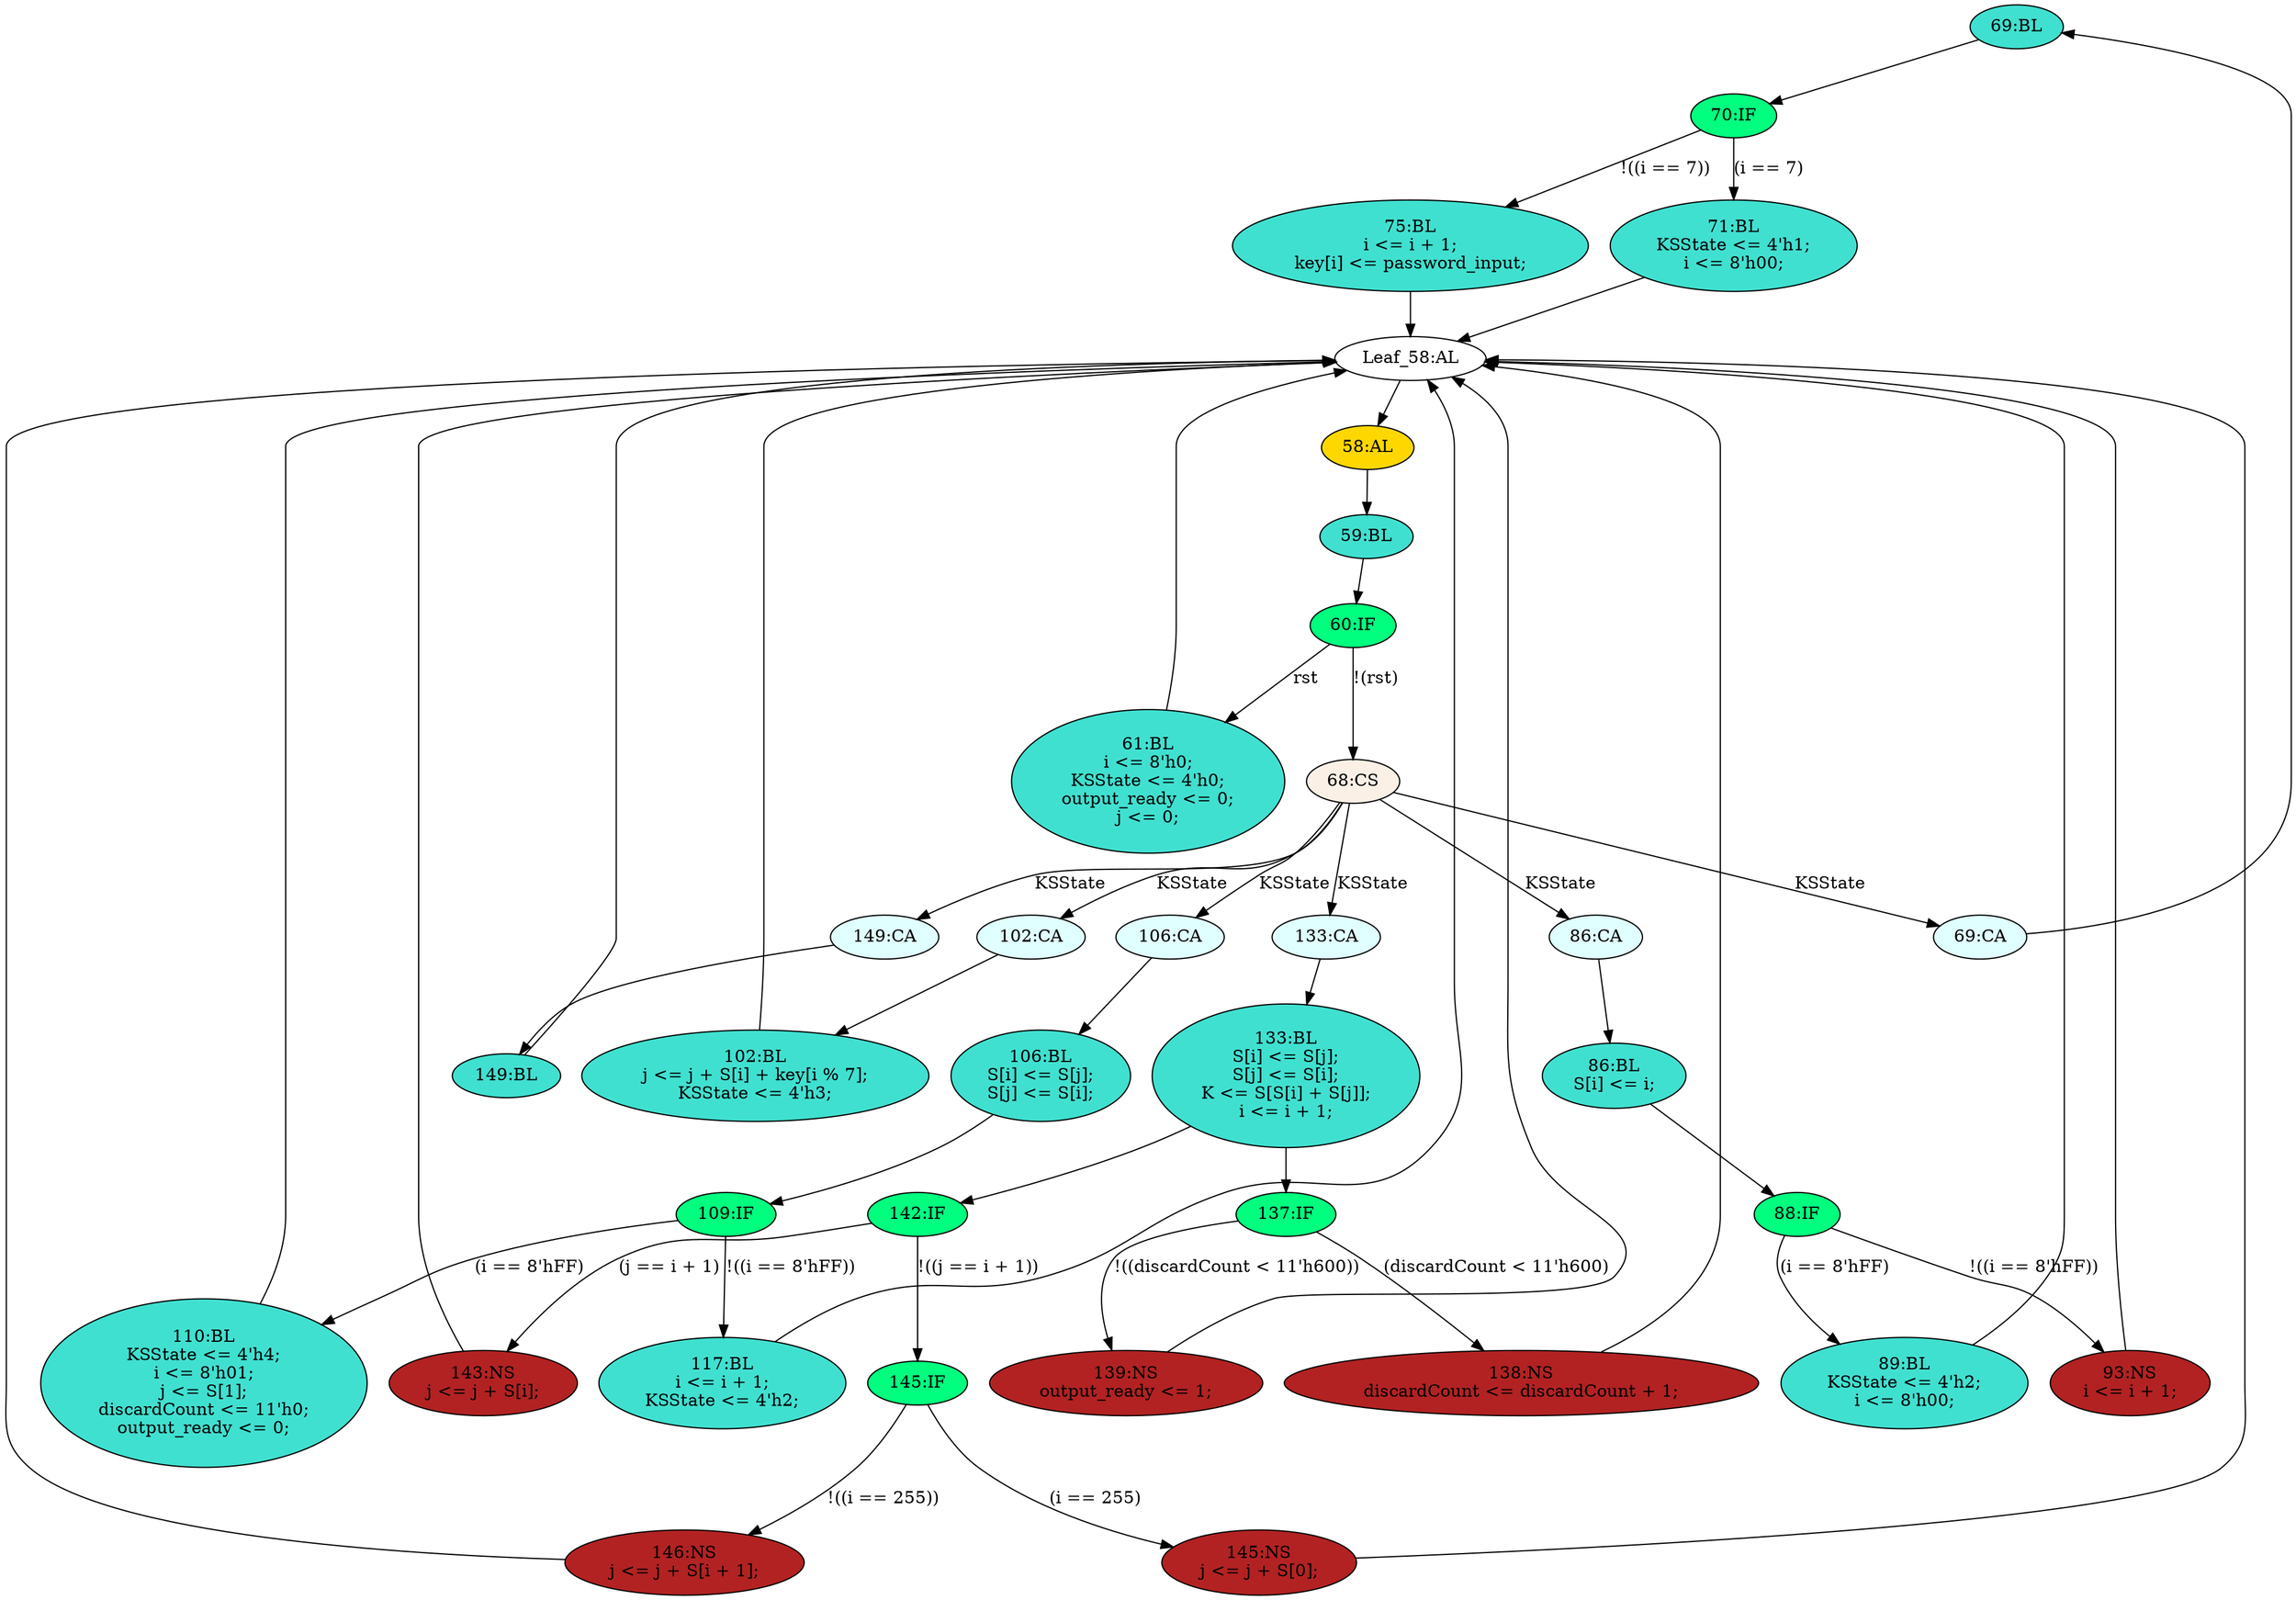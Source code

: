 strict digraph "compose( ,  )" {
	node [label="\N"];
	"69:BL"	 [ast="<pyverilog.vparser.ast.Block object at 0x7f4ba3ca7390>",
		fillcolor=turquoise,
		label="69:BL",
		statements="[]",
		style=filled,
		typ=Block];
	"70:IF"	 [ast="<pyverilog.vparser.ast.IfStatement object at 0x7f4ba39fc150>",
		fillcolor=springgreen,
		label="70:IF",
		statements="[]",
		style=filled,
		typ=IfStatement];
	"69:BL" -> "70:IF"	 [cond="[]",
		lineno=None];
	"102:CA"	 [ast="<pyverilog.vparser.ast.Case object at 0x7f4ba39fce10>",
		fillcolor=lightcyan,
		label="102:CA",
		statements="[]",
		style=filled,
		typ=Case];
	"102:BL"	 [ast="<pyverilog.vparser.ast.Block object at 0x7f4ba3dd7410>",
		fillcolor=turquoise,
		label="102:BL
j <= j + S[i] + key[i % 7];
KSState <= 4'h3;",
		statements="[<pyverilog.vparser.ast.NonblockingSubstitution object at 0x7f4ba3dd7450>, <pyverilog.vparser.ast.NonblockingSubstitution object \
at 0x7f4ba3dd7510>]",
		style=filled,
		typ=Block];
	"102:CA" -> "102:BL"	 [cond="[]",
		lineno=None];
	"89:BL"	 [ast="<pyverilog.vparser.ast.Block object at 0x7f4ba39fcc90>",
		fillcolor=turquoise,
		label="89:BL
KSState <= 4'h2;
i <= 8'h00;",
		statements="[<pyverilog.vparser.ast.NonblockingSubstitution object at 0x7f4ba39fcc50>, <pyverilog.vparser.ast.NonblockingSubstitution object \
at 0x7f4ba39fcdd0>]",
		style=filled,
		typ=Block];
	"Leaf_58:AL"	 [def_var="['i', 'K', 'j', 'KSState', 'S', 'key', 'discardCount', 'output_ready']",
		label="Leaf_58:AL"];
	"89:BL" -> "Leaf_58:AL"	 [cond="[]",
		lineno=None];
	"88:IF"	 [ast="<pyverilog.vparser.ast.IfStatement object at 0x7f4ba39fcd90>",
		fillcolor=springgreen,
		label="88:IF",
		statements="[]",
		style=filled,
		typ=IfStatement];
	"88:IF" -> "89:BL"	 [cond="['i']",
		label="(i == 8'hFF)",
		lineno=88];
	"93:NS"	 [ast="<pyverilog.vparser.ast.NonblockingSubstitution object at 0x7f4ba39fcfd0>",
		fillcolor=firebrick,
		label="93:NS
i <= i + 1;",
		statements="[<pyverilog.vparser.ast.NonblockingSubstitution object at 0x7f4ba39fcfd0>]",
		style=filled,
		typ=NonblockingSubstitution];
	"88:IF" -> "93:NS"	 [cond="['i']",
		label="!((i == 8'hFF))",
		lineno=88];
	"117:BL"	 [ast="<pyverilog.vparser.ast.Block object at 0x7f4ba3dd9590>",
		fillcolor=turquoise,
		label="117:BL
i <= i + 1;
KSState <= 4'h2;",
		statements="[<pyverilog.vparser.ast.NonblockingSubstitution object at 0x7f4ba3dd95d0>, <pyverilog.vparser.ast.NonblockingSubstitution object \
at 0x7f4ba3dd9710>]",
		style=filled,
		typ=Block];
	"117:BL" -> "Leaf_58:AL"	 [cond="[]",
		lineno=None];
	"149:CA"	 [ast="<pyverilog.vparser.ast.Case object at 0x7f4ba3ddda90>",
		fillcolor=lightcyan,
		label="149:CA",
		statements="[]",
		style=filled,
		typ=Case];
	"149:BL"	 [ast="<pyverilog.vparser.ast.Block object at 0x7f4ba3dd79d0>",
		fillcolor=turquoise,
		label="149:BL",
		statements="[]",
		style=filled,
		typ=Block];
	"149:CA" -> "149:BL"	 [cond="[]",
		lineno=None];
	"69:CA"	 [ast="<pyverilog.vparser.ast.Case object at 0x7f4ba3ca7290>",
		fillcolor=lightcyan,
		label="69:CA",
		statements="[]",
		style=filled,
		typ=Case];
	"69:CA" -> "69:BL"	 [cond="[]",
		lineno=None];
	"133:CA"	 [ast="<pyverilog.vparser.ast.Case object at 0x7f4ba3dd9750>",
		fillcolor=lightcyan,
		label="133:CA",
		statements="[]",
		style=filled,
		typ=Case];
	"133:BL"	 [ast="<pyverilog.vparser.ast.Block object at 0x7f4ba3ddd650>",
		fillcolor=turquoise,
		label="133:BL
S[i] <= S[j];
S[j] <= S[i];
K <= S[S[i] + S[j]];
i <= i + 1;",
		statements="[<pyverilog.vparser.ast.NonblockingSubstitution object at 0x7f4ba3dd9950>, <pyverilog.vparser.ast.NonblockingSubstitution object \
at 0x7f4ba3dd9bd0>, <pyverilog.vparser.ast.NonblockingSubstitution object at 0x7f4ba3dd9e90>, <pyverilog.vparser.ast.NonblockingSubstitution \
object at 0x7f4ba3ddd610>]",
		style=filled,
		typ=Block];
	"133:CA" -> "133:BL"	 [cond="[]",
		lineno=None];
	"75:BL"	 [ast="<pyverilog.vparser.ast.Block object at 0x7f4ba39fc690>",
		fillcolor=turquoise,
		label="75:BL
i <= i + 1;
key[i] <= password_input;",
		statements="[<pyverilog.vparser.ast.NonblockingSubstitution object at 0x7f4ba39fc310>, <pyverilog.vparser.ast.NonblockingSubstitution object \
at 0x7f4ba39fc510>]",
		style=filled,
		typ=Block];
	"75:BL" -> "Leaf_58:AL"	 [cond="[]",
		lineno=None];
	"86:CA"	 [ast="<pyverilog.vparser.ast.Case object at 0x7f4ba39fc810>",
		fillcolor=lightcyan,
		label="86:CA",
		statements="[]",
		style=filled,
		typ=Case];
	"86:BL"	 [ast="<pyverilog.vparser.ast.Block object at 0x7f4ba39fc990>",
		fillcolor=turquoise,
		label="86:BL
S[i] <= i;",
		statements="[<pyverilog.vparser.ast.NonblockingSubstitution object at 0x7f4ba39fc910>]",
		style=filled,
		typ=Block];
	"86:CA" -> "86:BL"	 [cond="[]",
		lineno=None];
	"106:BL"	 [ast="<pyverilog.vparser.ast.Block object at 0x7f4ba3dd7ad0>",
		fillcolor=turquoise,
		label="106:BL
S[i] <= S[j];
S[j] <= S[i];",
		statements="[<pyverilog.vparser.ast.NonblockingSubstitution object at 0x7f4ba3dd7810>, <pyverilog.vparser.ast.NonblockingSubstitution object \
at 0x7f4ba3dd7a50>]",
		style=filled,
		typ=Block];
	"109:IF"	 [ast="<pyverilog.vparser.ast.IfStatement object at 0x7f4ba3dd9450>",
		fillcolor=springgreen,
		label="109:IF",
		statements="[]",
		style=filled,
		typ=IfStatement];
	"106:BL" -> "109:IF"	 [cond="[]",
		lineno=None];
	"110:BL"	 [ast="<pyverilog.vparser.ast.Block object at 0x7f4ba3dd91d0>",
		fillcolor=turquoise,
		label="110:BL
KSState <= 4'h4;
i <= 8'h01;
j <= S[1];
discardCount <= 11'h0;
output_ready <= 0;",
		statements="[<pyverilog.vparser.ast.NonblockingSubstitution object at 0x7f4ba3dd7d50>, <pyverilog.vparser.ast.NonblockingSubstitution object \
at 0x7f4ba3dd7e90>, <pyverilog.vparser.ast.NonblockingSubstitution object at 0x7f4ba3dd9090>, <pyverilog.vparser.ast.NonblockingSubstitution \
object at 0x7f4ba3dd9210>, <pyverilog.vparser.ast.NonblockingSubstitution object at 0x7f4ba3dd9390>]",
		style=filled,
		typ=Block];
	"110:BL" -> "Leaf_58:AL"	 [cond="[]",
		lineno=None];
	"145:NS"	 [ast="<pyverilog.vparser.ast.NonblockingSubstitution object at 0x7f4ba3ddde10>",
		fillcolor=firebrick,
		label="145:NS
j <= j + S[0];",
		statements="[<pyverilog.vparser.ast.NonblockingSubstitution object at 0x7f4ba3ddde10>]",
		style=filled,
		typ=NonblockingSubstitution];
	"145:NS" -> "Leaf_58:AL"	 [cond="[]",
		lineno=None];
	"143:NS"	 [ast="<pyverilog.vparser.ast.NonblockingSubstitution object at 0x7f4ba3ddda10>",
		fillcolor=firebrick,
		label="143:NS
j <= j + S[i];",
		statements="[<pyverilog.vparser.ast.NonblockingSubstitution object at 0x7f4ba3ddda10>]",
		style=filled,
		typ=NonblockingSubstitution];
	"143:NS" -> "Leaf_58:AL"	 [cond="[]",
		lineno=None];
	"149:BL" -> "Leaf_58:AL"	 [cond="[]",
		lineno=None];
	"102:BL" -> "Leaf_58:AL"	 [cond="[]",
		lineno=None];
	"60:IF"	 [ast="<pyverilog.vparser.ast.IfStatement object at 0x7f4ba3ca7f10>",
		fillcolor=springgreen,
		label="60:IF",
		statements="[]",
		style=filled,
		typ=IfStatement];
	"61:BL"	 [ast="<pyverilog.vparser.ast.Block object at 0x7f4ba3ca7410>",
		fillcolor=turquoise,
		label="61:BL
i <= 8'h0;
KSState <= 4'h0;
output_ready <= 0;
j <= 0;",
		statements="[<pyverilog.vparser.ast.NonblockingSubstitution object at 0x7f4ba3ca7a50>, <pyverilog.vparser.ast.NonblockingSubstitution object \
at 0x7f4ba3ca76d0>, <pyverilog.vparser.ast.NonblockingSubstitution object at 0x7f4ba3ca7d90>, <pyverilog.vparser.ast.NonblockingSubstitution \
object at 0x7f4ba3ca71d0>]",
		style=filled,
		typ=Block];
	"60:IF" -> "61:BL"	 [cond="['rst']",
		label=rst,
		lineno=60];
	"68:CS"	 [ast="<pyverilog.vparser.ast.CaseStatement object at 0x7f4ba3ddd7d0>",
		fillcolor=linen,
		label="68:CS",
		statements="[]",
		style=filled,
		typ=CaseStatement];
	"60:IF" -> "68:CS"	 [cond="['rst']",
		label="!(rst)",
		lineno=60];
	"109:IF" -> "117:BL"	 [cond="['i']",
		label="!((i == 8'hFF))",
		lineno=109];
	"109:IF" -> "110:BL"	 [cond="['i']",
		label="(i == 8'hFF)",
		lineno=109];
	"59:BL"	 [ast="<pyverilog.vparser.ast.Block object at 0x7f4ba3ca7890>",
		fillcolor=turquoise,
		label="59:BL",
		statements="[]",
		style=filled,
		typ=Block];
	"59:BL" -> "60:IF"	 [cond="[]",
		lineno=None];
	"58:AL"	 [ast="<pyverilog.vparser.ast.Always object at 0x7f4ba3ca7450>",
		clk_sens=True,
		fillcolor=gold,
		label="58:AL",
		sens="['clk', 'rst']",
		statements="[]",
		style=filled,
		typ=Always,
		use_var="['i', 'j', 'password_input', 'KSState', 'S', 'key', 'discardCount', 'rst']"];
	"Leaf_58:AL" -> "58:AL";
	"142:IF"	 [ast="<pyverilog.vparser.ast.IfStatement object at 0x7f4ba3ddd950>",
		fillcolor=springgreen,
		label="142:IF",
		statements="[]",
		style=filled,
		typ=IfStatement];
	"142:IF" -> "143:NS"	 [cond="['j', 'i']",
		label="(j == i + 1)",
		lineno=142];
	"145:IF"	 [ast="<pyverilog.vparser.ast.IfStatement object at 0x7f4ba3dddd50>",
		fillcolor=springgreen,
		label="145:IF",
		statements="[]",
		style=filled,
		typ=IfStatement];
	"142:IF" -> "145:IF"	 [cond="['j', 'i']",
		label="!((j == i + 1))",
		lineno=142];
	"58:AL" -> "59:BL"	 [cond="[]",
		lineno=None];
	"146:NS"	 [ast="<pyverilog.vparser.ast.NonblockingSubstitution object at 0x7f4ba3dddfd0>",
		fillcolor=firebrick,
		label="146:NS
j <= j + S[i + 1];",
		statements="[<pyverilog.vparser.ast.NonblockingSubstitution object at 0x7f4ba3dddfd0>]",
		style=filled,
		typ=NonblockingSubstitution];
	"146:NS" -> "Leaf_58:AL"	 [cond="[]",
		lineno=None];
	"70:IF" -> "75:BL"	 [cond="['i']",
		label="!((i == 7))",
		lineno=70];
	"71:BL"	 [ast="<pyverilog.vparser.ast.Block object at 0x7f4ba3ca7490>",
		fillcolor=turquoise,
		label="71:BL
KSState <= 4'h1;
i <= 8'h00;",
		statements="[<pyverilog.vparser.ast.NonblockingSubstitution object at 0x7f4ba3ca7ed0>, <pyverilog.vparser.ast.NonblockingSubstitution object \
at 0x7f4ba39fc0d0>]",
		style=filled,
		typ=Block];
	"70:IF" -> "71:BL"	 [cond="['i']",
		label="(i == 7)",
		lineno=70];
	"137:IF"	 [ast="<pyverilog.vparser.ast.IfStatement object at 0x7f4ba3ddd410>",
		fillcolor=springgreen,
		label="137:IF",
		statements="[]",
		style=filled,
		typ=IfStatement];
	"138:NS"	 [ast="<pyverilog.vparser.ast.NonblockingSubstitution object at 0x7f4ba3ddd350>",
		fillcolor=firebrick,
		label="138:NS
discardCount <= discardCount + 1;",
		statements="[<pyverilog.vparser.ast.NonblockingSubstitution object at 0x7f4ba3ddd350>]",
		style=filled,
		typ=NonblockingSubstitution];
	"137:IF" -> "138:NS"	 [cond="['discardCount']",
		label="(discardCount < 11'h600)",
		lineno=137];
	"139:NS"	 [ast="<pyverilog.vparser.ast.NonblockingSubstitution object at 0x7f4ba3ddd510>",
		fillcolor=firebrick,
		label="139:NS
output_ready <= 1;",
		statements="[<pyverilog.vparser.ast.NonblockingSubstitution object at 0x7f4ba3ddd510>]",
		style=filled,
		typ=NonblockingSubstitution];
	"137:IF" -> "139:NS"	 [cond="['discardCount']",
		label="!((discardCount < 11'h600))",
		lineno=137];
	"93:NS" -> "Leaf_58:AL"	 [cond="[]",
		lineno=None];
	"138:NS" -> "Leaf_58:AL"	 [cond="[]",
		lineno=None];
	"139:NS" -> "Leaf_58:AL"	 [cond="[]",
		lineno=None];
	"106:CA"	 [ast="<pyverilog.vparser.ast.Case object at 0x7f4ba3dd74d0>",
		fillcolor=lightcyan,
		label="106:CA",
		statements="[]",
		style=filled,
		typ=Case];
	"106:CA" -> "106:BL"	 [cond="[]",
		lineno=None];
	"61:BL" -> "Leaf_58:AL"	 [cond="[]",
		lineno=None];
	"133:BL" -> "142:IF"	 [cond="[]",
		lineno=None];
	"133:BL" -> "137:IF"	 [cond="[]",
		lineno=None];
	"86:BL" -> "88:IF"	 [cond="[]",
		lineno=None];
	"145:IF" -> "145:NS"	 [cond="['i']",
		label="(i == 255)",
		lineno=145];
	"145:IF" -> "146:NS"	 [cond="['i']",
		label="!((i == 255))",
		lineno=145];
	"71:BL" -> "Leaf_58:AL"	 [cond="[]",
		lineno=None];
	"68:CS" -> "102:CA"	 [cond="['KSState']",
		label=KSState,
		lineno=68];
	"68:CS" -> "149:CA"	 [cond="['KSState']",
		label=KSState,
		lineno=68];
	"68:CS" -> "69:CA"	 [cond="['KSState']",
		label=KSState,
		lineno=68];
	"68:CS" -> "133:CA"	 [cond="['KSState']",
		label=KSState,
		lineno=68];
	"68:CS" -> "86:CA"	 [cond="['KSState']",
		label=KSState,
		lineno=68];
	"68:CS" -> "106:CA"	 [cond="['KSState']",
		label=KSState,
		lineno=68];
}
